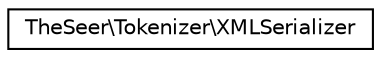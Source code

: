digraph "Graphical Class Hierarchy"
{
  edge [fontname="Helvetica",fontsize="10",labelfontname="Helvetica",labelfontsize="10"];
  node [fontname="Helvetica",fontsize="10",shape=record];
  rankdir="LR";
  Node0 [label="TheSeer\\Tokenizer\\XMLSerializer",height=0.2,width=0.4,color="black", fillcolor="white", style="filled",URL="$classTheSeer_1_1Tokenizer_1_1XMLSerializer.html"];
}
